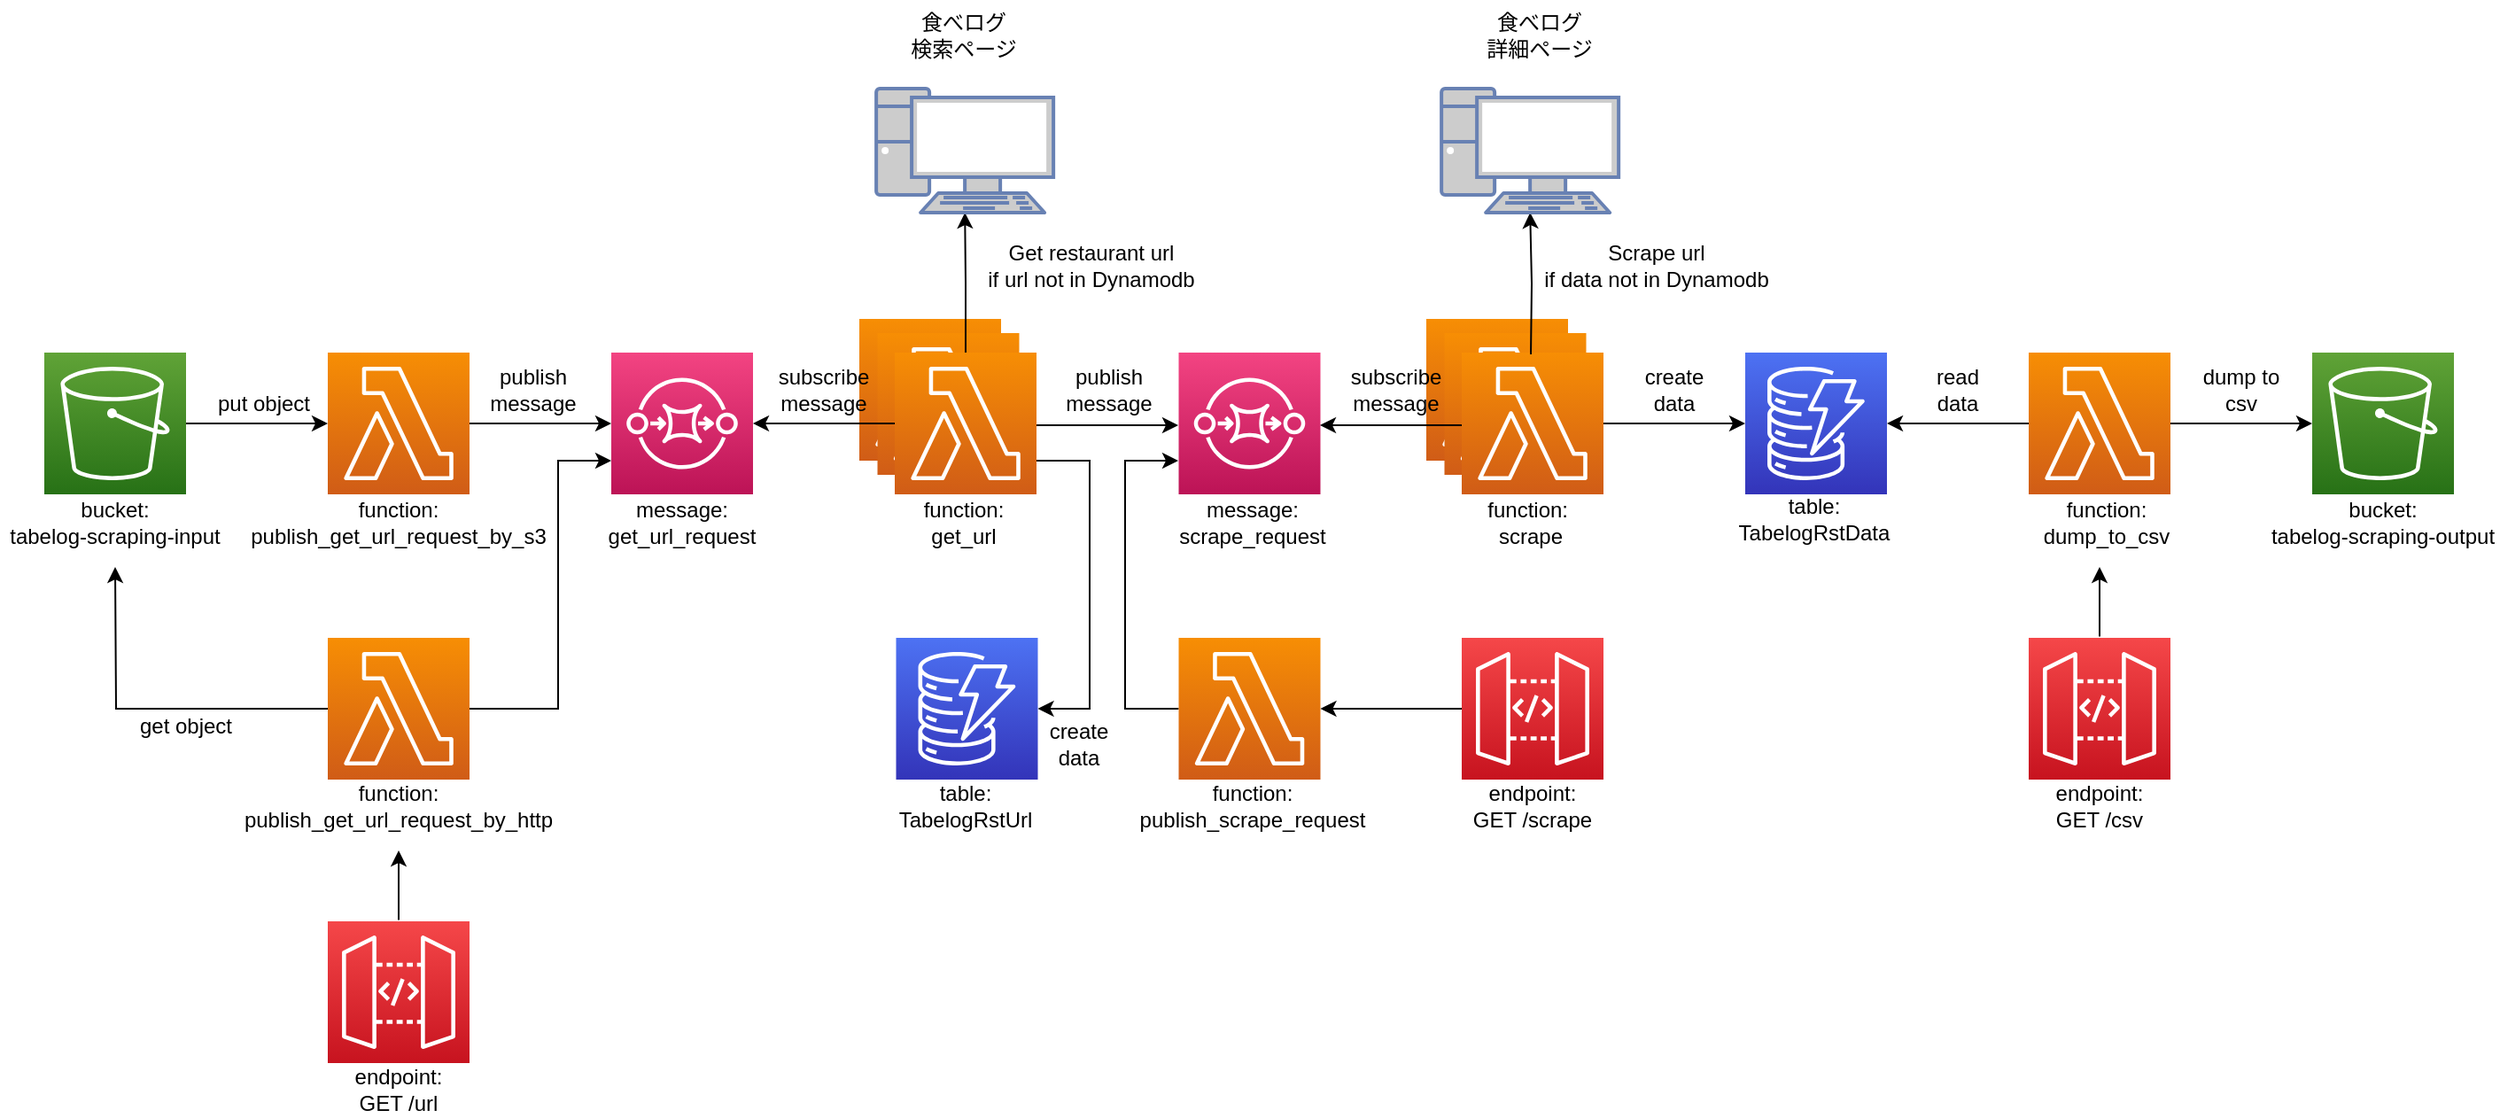 <mxfile version="14.1.8" type="device"><diagram id="gE0Pvq6CPfW7kwYf1Fh8" name="ページ1"><mxGraphModel dx="1080" dy="668" grid="1" gridSize="10" guides="1" tooltips="1" connect="1" arrows="1" fold="1" page="1" pageScale="1" pageWidth="827" pageHeight="1169" math="0" shadow="0"><root><mxCell id="0"/><mxCell id="1" parent="0"/><mxCell id="PeXJZuqW35B4LDWu3843-22" value="" style="outlineConnect=0;fontColor=#232F3E;gradientColor=#F78E04;gradientDirection=north;fillColor=#D05C17;strokeColor=#ffffff;dashed=0;verticalLabelPosition=bottom;verticalAlign=top;align=center;html=1;fontSize=12;fontStyle=0;aspect=fixed;shape=mxgraph.aws4.resourceIcon;resIcon=mxgraph.aws4.lambda;" parent="1" vertex="1"><mxGeometry x="500" y="300" width="80" height="80" as="geometry"/></mxCell><mxCell id="PeXJZuqW35B4LDWu3843-21" value="" style="outlineConnect=0;fontColor=#232F3E;gradientColor=#F78E04;gradientDirection=north;fillColor=#D05C17;strokeColor=#ffffff;dashed=0;verticalLabelPosition=bottom;verticalAlign=top;align=center;html=1;fontSize=12;fontStyle=0;aspect=fixed;shape=mxgraph.aws4.resourceIcon;resIcon=mxgraph.aws4.lambda;" parent="1" vertex="1"><mxGeometry x="510.25" y="308" width="80" height="80" as="geometry"/></mxCell><mxCell id="PeXJZuqW35B4LDWu3843-13" value="" style="edgeStyle=orthogonalEdgeStyle;rounded=0;orthogonalLoop=1;jettySize=auto;html=1;" parent="1" source="PeXJZuqW35B4LDWu3843-1" target="PeXJZuqW35B4LDWu3843-3" edge="1"><mxGeometry relative="1" as="geometry"/></mxCell><mxCell id="PeXJZuqW35B4LDWu3843-1" value="" style="outlineConnect=0;fontColor=#232F3E;gradientColor=#F78E04;gradientDirection=north;fillColor=#D05C17;strokeColor=#ffffff;dashed=0;verticalLabelPosition=bottom;verticalAlign=top;align=center;html=1;fontSize=12;fontStyle=0;aspect=fixed;shape=mxgraph.aws4.resourceIcon;resIcon=mxgraph.aws4.lambda;" parent="1" vertex="1"><mxGeometry x="200" y="319" width="80" height="80" as="geometry"/></mxCell><mxCell id="Vk_Vjpfj3w23uDaVhfLg-26" style="edgeStyle=orthogonalEdgeStyle;rounded=0;orthogonalLoop=1;jettySize=auto;html=1;" parent="1" source="PeXJZuqW35B4LDWu3843-15" target="PeXJZuqW35B4LDWu3843-2" edge="1"><mxGeometry relative="1" as="geometry"><mxPoint x="630" y="500" as="targetPoint"/><mxPoint x="610" y="380" as="sourcePoint"/><Array as="points"><mxPoint x="630" y="380"/><mxPoint x="630" y="520"/></Array></mxGeometry></mxCell><mxCell id="PeXJZuqW35B4LDWu3843-2" value="" style="outlineConnect=0;fontColor=#232F3E;gradientColor=#4D72F3;gradientDirection=north;fillColor=#3334B9;strokeColor=#ffffff;dashed=0;verticalLabelPosition=bottom;verticalAlign=top;align=center;html=1;fontSize=12;fontStyle=0;aspect=fixed;shape=mxgraph.aws4.resourceIcon;resIcon=mxgraph.aws4.dynamodb;" parent="1" vertex="1"><mxGeometry x="520.75" y="480" width="80" height="80" as="geometry"/></mxCell><mxCell id="PeXJZuqW35B4LDWu3843-18" value="" style="edgeStyle=orthogonalEdgeStyle;rounded=0;orthogonalLoop=1;jettySize=auto;html=1;endArrow=none;endFill=0;startArrow=classic;startFill=1;" parent="1" source="PeXJZuqW35B4LDWu3843-3" target="PeXJZuqW35B4LDWu3843-15" edge="1"><mxGeometry relative="1" as="geometry"/></mxCell><mxCell id="PeXJZuqW35B4LDWu3843-3" value="" style="outlineConnect=0;fontColor=#232F3E;gradientColor=#F34482;gradientDirection=north;fillColor=#BC1356;strokeColor=#ffffff;dashed=0;verticalLabelPosition=bottom;verticalAlign=top;align=center;html=1;fontSize=12;fontStyle=0;aspect=fixed;shape=mxgraph.aws4.resourceIcon;resIcon=mxgraph.aws4.sqs;" parent="1" vertex="1"><mxGeometry x="360" y="319" width="80" height="80" as="geometry"/></mxCell><mxCell id="PeXJZuqW35B4LDWu3843-5" value="" style="edgeStyle=orthogonalEdgeStyle;rounded=0;orthogonalLoop=1;jettySize=auto;html=1;" parent="1" source="PeXJZuqW35B4LDWu3843-4" target="PeXJZuqW35B4LDWu3843-1" edge="1"><mxGeometry relative="1" as="geometry"/></mxCell><mxCell id="PeXJZuqW35B4LDWu3843-4" value="" style="outlineConnect=0;fontColor=#232F3E;gradientColor=#60A337;gradientDirection=north;fillColor=#277116;strokeColor=#ffffff;dashed=0;verticalLabelPosition=bottom;verticalAlign=top;align=center;html=1;fontSize=12;fontStyle=0;aspect=fixed;shape=mxgraph.aws4.resourceIcon;resIcon=mxgraph.aws4.s3;" parent="1" vertex="1"><mxGeometry x="40" y="319" width="80" height="80" as="geometry"/></mxCell><mxCell id="PeXJZuqW35B4LDWu3843-6" value="put object" style="text;html=1;strokeColor=none;fillColor=none;align=center;verticalAlign=middle;whiteSpace=wrap;rounded=0;" parent="1" vertex="1"><mxGeometry x="134.25" y="338" width="60" height="20" as="geometry"/></mxCell><mxCell id="PeXJZuqW35B4LDWu3843-9" value="bucket: &lt;br&gt;tabelog-scraping-input" style="text;html=1;strokeColor=none;fillColor=none;align=center;verticalAlign=middle;whiteSpace=wrap;rounded=0;" parent="1" vertex="1"><mxGeometry x="15" y="400" width="130" height="30" as="geometry"/></mxCell><mxCell id="PeXJZuqW35B4LDWu3843-12" value="function: &lt;br&gt;publish_get_url_request_by_s3" style="text;html=1;strokeColor=none;fillColor=none;align=center;verticalAlign=middle;whiteSpace=wrap;rounded=0;" parent="1" vertex="1"><mxGeometry x="194.25" y="400" width="91.5" height="30" as="geometry"/></mxCell><mxCell id="PeXJZuqW35B4LDWu3843-14" value="publish&lt;br&gt;message" style="text;html=1;strokeColor=none;fillColor=none;align=center;verticalAlign=middle;whiteSpace=wrap;rounded=0;" parent="1" vertex="1"><mxGeometry x="285.75" y="330" width="60" height="20" as="geometry"/></mxCell><mxCell id="Vk_Vjpfj3w23uDaVhfLg-6" value="" style="edgeStyle=orthogonalEdgeStyle;rounded=0;orthogonalLoop=1;jettySize=auto;html=1;" parent="1" source="PeXJZuqW35B4LDWu3843-15" target="Vk_Vjpfj3w23uDaVhfLg-1" edge="1"><mxGeometry relative="1" as="geometry"/></mxCell><mxCell id="PeXJZuqW35B4LDWu3843-15" value="" style="outlineConnect=0;fontColor=#232F3E;gradientColor=#F78E04;gradientDirection=north;fillColor=#D05C17;strokeColor=#ffffff;dashed=0;verticalLabelPosition=bottom;verticalAlign=top;align=center;html=1;fontSize=12;fontStyle=0;aspect=fixed;shape=mxgraph.aws4.resourceIcon;resIcon=mxgraph.aws4.lambda;" parent="1" vertex="1"><mxGeometry x="520" y="319" width="80" height="80" as="geometry"/></mxCell><mxCell id="PeXJZuqW35B4LDWu3843-16" value="message:&lt;br&gt;get_url_request" style="text;html=1;strokeColor=none;fillColor=none;align=center;verticalAlign=middle;whiteSpace=wrap;rounded=0;" parent="1" vertex="1"><mxGeometry x="354.25" y="400" width="91.5" height="30" as="geometry"/></mxCell><mxCell id="PeXJZuqW35B4LDWu3843-19" value="subscribe message" style="text;html=1;strokeColor=none;fillColor=none;align=center;verticalAlign=middle;whiteSpace=wrap;rounded=0;" parent="1" vertex="1"><mxGeometry x="450.25" y="330" width="60" height="20" as="geometry"/></mxCell><mxCell id="PeXJZuqW35B4LDWu3843-17" value="function: &lt;br&gt;get_url" style="text;html=1;strokeColor=none;fillColor=none;align=center;verticalAlign=middle;whiteSpace=wrap;rounded=0;" parent="1" vertex="1"><mxGeometry x="513.25" y="400" width="91.5" height="30" as="geometry"/></mxCell><mxCell id="PeXJZuqW35B4LDWu3843-23" value="" style="edgeStyle=orthogonalEdgeStyle;rounded=0;orthogonalLoop=1;jettySize=auto;html=1;" parent="1" edge="1"><mxGeometry relative="1" as="geometry"><mxPoint x="600" y="360" as="sourcePoint"/><mxPoint x="680" y="360" as="targetPoint"/></mxGeometry></mxCell><mxCell id="PeXJZuqW35B4LDWu3843-24" value="create&lt;br&gt;data" style="text;html=1;strokeColor=none;fillColor=none;align=center;verticalAlign=middle;whiteSpace=wrap;rounded=0;" parent="1" vertex="1"><mxGeometry x="594" y="530" width="60" height="20" as="geometry"/></mxCell><mxCell id="PeXJZuqW35B4LDWu3843-25" value="" style="outlineConnect=0;fontColor=#232F3E;gradientColor=#F78E04;gradientDirection=north;fillColor=#D05C17;strokeColor=#ffffff;dashed=0;verticalLabelPosition=bottom;verticalAlign=top;align=center;html=1;fontSize=12;fontStyle=0;aspect=fixed;shape=mxgraph.aws4.resourceIcon;resIcon=mxgraph.aws4.lambda;" parent="1" vertex="1"><mxGeometry x="820" y="300" width="80" height="80" as="geometry"/></mxCell><mxCell id="PeXJZuqW35B4LDWu3843-26" value="" style="outlineConnect=0;fontColor=#232F3E;gradientColor=#F78E04;gradientDirection=north;fillColor=#D05C17;strokeColor=#ffffff;dashed=0;verticalLabelPosition=bottom;verticalAlign=top;align=center;html=1;fontSize=12;fontStyle=0;aspect=fixed;shape=mxgraph.aws4.resourceIcon;resIcon=mxgraph.aws4.lambda;" parent="1" vertex="1"><mxGeometry x="830.25" y="308" width="80" height="80" as="geometry"/></mxCell><mxCell id="PeXJZuqW35B4LDWu3843-27" value="" style="outlineConnect=0;fontColor=#232F3E;gradientColor=#F78E04;gradientDirection=north;fillColor=#D05C17;strokeColor=#ffffff;dashed=0;verticalLabelPosition=bottom;verticalAlign=top;align=center;html=1;fontSize=12;fontStyle=0;aspect=fixed;shape=mxgraph.aws4.resourceIcon;resIcon=mxgraph.aws4.lambda;" parent="1" vertex="1"><mxGeometry x="840" y="319" width="80" height="80" as="geometry"/></mxCell><mxCell id="PeXJZuqW35B4LDWu3843-28" value="function:&amp;nbsp;&lt;br&gt;scrape" style="text;html=1;strokeColor=none;fillColor=none;align=center;verticalAlign=middle;whiteSpace=wrap;rounded=0;" parent="1" vertex="1"><mxGeometry x="833.25" y="400" width="91.5" height="30" as="geometry"/></mxCell><mxCell id="PeXJZuqW35B4LDWu3843-29" value="table: &lt;br&gt;TabelogRstUrl" style="text;html=1;strokeColor=none;fillColor=none;align=center;verticalAlign=middle;whiteSpace=wrap;rounded=0;" parent="1" vertex="1"><mxGeometry x="494.99" y="560" width="130" height="30" as="geometry"/></mxCell><mxCell id="PeXJZuqW35B4LDWu3843-32" value="" style="outlineConnect=0;fontColor=#232F3E;gradientColor=#4D72F3;gradientDirection=north;fillColor=#3334B9;strokeColor=#ffffff;dashed=0;verticalLabelPosition=bottom;verticalAlign=top;align=center;html=1;fontSize=12;fontStyle=0;aspect=fixed;shape=mxgraph.aws4.resourceIcon;resIcon=mxgraph.aws4.dynamodb;" parent="1" vertex="1"><mxGeometry x="1000" y="319" width="80" height="80" as="geometry"/></mxCell><mxCell id="PeXJZuqW35B4LDWu3843-33" value="" style="edgeStyle=orthogonalEdgeStyle;rounded=0;orthogonalLoop=1;jettySize=auto;html=1;" parent="1" edge="1"><mxGeometry relative="1" as="geometry"><mxPoint x="920" y="359" as="sourcePoint"/><mxPoint x="1000" y="359" as="targetPoint"/></mxGeometry></mxCell><mxCell id="PeXJZuqW35B4LDWu3843-34" value="create&lt;br&gt;data" style="text;html=1;strokeColor=none;fillColor=none;align=center;verticalAlign=middle;whiteSpace=wrap;rounded=0;" parent="1" vertex="1"><mxGeometry x="929.76" y="330" width="60" height="20" as="geometry"/></mxCell><mxCell id="PeXJZuqW35B4LDWu3843-35" value="table: &lt;br&gt;TabelogRstData" style="text;html=1;strokeColor=none;fillColor=none;align=center;verticalAlign=middle;whiteSpace=wrap;rounded=0;" parent="1" vertex="1"><mxGeometry x="974" y="398" width="130" height="30" as="geometry"/></mxCell><mxCell id="Vk_Vjpfj3w23uDaVhfLg-1" value="" style="fontColor=#0066CC;verticalAlign=top;verticalLabelPosition=bottom;labelPosition=center;align=center;html=1;outlineConnect=0;fillColor=#CCCCCC;strokeColor=#6881B3;gradientColor=none;gradientDirection=north;strokeWidth=2;shape=mxgraph.networks.pc;" parent="1" vertex="1"><mxGeometry x="509.56" y="170" width="100" height="70" as="geometry"/></mxCell><mxCell id="Vk_Vjpfj3w23uDaVhfLg-4" value="食べログ&lt;br&gt;検索ページ" style="text;html=1;strokeColor=none;fillColor=none;align=center;verticalAlign=middle;whiteSpace=wrap;rounded=0;" parent="1" vertex="1"><mxGeometry x="503.68" y="120" width="110.25" height="40" as="geometry"/></mxCell><mxCell id="Vk_Vjpfj3w23uDaVhfLg-7" value="" style="edgeStyle=orthogonalEdgeStyle;rounded=0;orthogonalLoop=1;jettySize=auto;html=1;" parent="1" target="Vk_Vjpfj3w23uDaVhfLg-8" edge="1"><mxGeometry relative="1" as="geometry"><mxPoint x="879.01" y="320" as="sourcePoint"/></mxGeometry></mxCell><mxCell id="Vk_Vjpfj3w23uDaVhfLg-8" value="" style="fontColor=#0066CC;verticalAlign=top;verticalLabelPosition=bottom;labelPosition=center;align=center;html=1;outlineConnect=0;fillColor=#CCCCCC;strokeColor=#6881B3;gradientColor=none;gradientDirection=north;strokeWidth=2;shape=mxgraph.networks.pc;" parent="1" vertex="1"><mxGeometry x="828.57" y="170" width="100" height="70" as="geometry"/></mxCell><mxCell id="Vk_Vjpfj3w23uDaVhfLg-10" value="食べログ&lt;br&gt;詳細ページ" style="text;html=1;strokeColor=none;fillColor=none;align=center;verticalAlign=middle;whiteSpace=wrap;rounded=0;" parent="1" vertex="1"><mxGeometry x="828.57" y="120" width="110.25" height="40" as="geometry"/></mxCell><mxCell id="Vk_Vjpfj3w23uDaVhfLg-11" value="Get restaurant url &lt;br&gt;if url not in Dynamodb" style="text;html=1;strokeColor=none;fillColor=none;align=center;verticalAlign=middle;whiteSpace=wrap;rounded=0;" parent="1" vertex="1"><mxGeometry x="560.5" y="250" width="139.5" height="40" as="geometry"/></mxCell><mxCell id="Vk_Vjpfj3w23uDaVhfLg-12" value="" style="outlineConnect=0;fontColor=#232F3E;gradientColor=#F34482;gradientDirection=north;fillColor=#BC1356;strokeColor=#ffffff;dashed=0;verticalLabelPosition=bottom;verticalAlign=top;align=center;html=1;fontSize=12;fontStyle=0;aspect=fixed;shape=mxgraph.aws4.resourceIcon;resIcon=mxgraph.aws4.sqs;" parent="1" vertex="1"><mxGeometry x="680.25" y="319" width="80" height="80" as="geometry"/></mxCell><mxCell id="Vk_Vjpfj3w23uDaVhfLg-16" style="edgeStyle=orthogonalEdgeStyle;rounded=0;orthogonalLoop=1;jettySize=auto;html=1;" parent="1" source="Vk_Vjpfj3w23uDaVhfLg-13" target="PeXJZuqW35B4LDWu3843-3" edge="1"><mxGeometry relative="1" as="geometry"><mxPoint x="320" y="360" as="targetPoint"/><Array as="points"><mxPoint x="330" y="520"/><mxPoint x="330" y="380"/></Array></mxGeometry></mxCell><mxCell id="fqaMD3_K9lZtfj_A1Hj_-5" style="edgeStyle=orthogonalEdgeStyle;rounded=0;orthogonalLoop=1;jettySize=auto;html=1;startArrow=none;startFill=0;endArrow=classic;endFill=1;" edge="1" parent="1" source="Vk_Vjpfj3w23uDaVhfLg-13"><mxGeometry relative="1" as="geometry"><mxPoint x="80" y="440" as="targetPoint"/></mxGeometry></mxCell><mxCell id="Vk_Vjpfj3w23uDaVhfLg-13" value="" style="outlineConnect=0;fontColor=#232F3E;gradientColor=#F78E04;gradientDirection=north;fillColor=#D05C17;strokeColor=#ffffff;dashed=0;verticalLabelPosition=bottom;verticalAlign=top;align=center;html=1;fontSize=12;fontStyle=0;aspect=fixed;shape=mxgraph.aws4.resourceIcon;resIcon=mxgraph.aws4.lambda;" parent="1" vertex="1"><mxGeometry x="200" y="480" width="80" height="80" as="geometry"/></mxCell><mxCell id="Vk_Vjpfj3w23uDaVhfLg-14" value="function: &lt;br&gt;publish_get_url_request_by_http" style="text;html=1;strokeColor=none;fillColor=none;align=center;verticalAlign=middle;whiteSpace=wrap;rounded=0;" parent="1" vertex="1"><mxGeometry x="194.25" y="560" width="91.5" height="30" as="geometry"/></mxCell><mxCell id="Vk_Vjpfj3w23uDaVhfLg-30" value="" style="edgeStyle=orthogonalEdgeStyle;rounded=0;orthogonalLoop=1;jettySize=auto;html=1;" parent="1" source="Vk_Vjpfj3w23uDaVhfLg-17" edge="1"><mxGeometry relative="1" as="geometry"><mxPoint x="680" y="380" as="targetPoint"/><Array as="points"><mxPoint x="650" y="520"/><mxPoint x="650" y="380"/></Array></mxGeometry></mxCell><mxCell id="Vk_Vjpfj3w23uDaVhfLg-17" value="" style="outlineConnect=0;fontColor=#232F3E;gradientColor=#F78E04;gradientDirection=north;fillColor=#D05C17;strokeColor=#ffffff;dashed=0;verticalLabelPosition=bottom;verticalAlign=top;align=center;html=1;fontSize=12;fontStyle=0;aspect=fixed;shape=mxgraph.aws4.resourceIcon;resIcon=mxgraph.aws4.lambda;" parent="1" vertex="1"><mxGeometry x="680.25" y="480" width="80" height="80" as="geometry"/></mxCell><mxCell id="Vk_Vjpfj3w23uDaVhfLg-18" value="function: &lt;br&gt;publish_scrape_request" style="text;html=1;strokeColor=none;fillColor=none;align=center;verticalAlign=middle;whiteSpace=wrap;rounded=0;" parent="1" vertex="1"><mxGeometry x="675.5" y="560" width="91.5" height="30" as="geometry"/></mxCell><mxCell id="Vk_Vjpfj3w23uDaVhfLg-21" value="message:&lt;br&gt;scrape_request" style="text;html=1;strokeColor=none;fillColor=none;align=center;verticalAlign=middle;whiteSpace=wrap;rounded=0;" parent="1" vertex="1"><mxGeometry x="675.5" y="400" width="91.5" height="30" as="geometry"/></mxCell><mxCell id="Vk_Vjpfj3w23uDaVhfLg-22" value="" style="edgeStyle=orthogonalEdgeStyle;rounded=0;orthogonalLoop=1;jettySize=auto;html=1;endArrow=none;endFill=0;startArrow=classic;startFill=1;" parent="1" edge="1"><mxGeometry relative="1" as="geometry"><mxPoint x="760" y="360" as="sourcePoint"/><mxPoint x="840" y="360" as="targetPoint"/></mxGeometry></mxCell><mxCell id="Vk_Vjpfj3w23uDaVhfLg-23" value="subscribe message" style="text;html=1;strokeColor=none;fillColor=none;align=center;verticalAlign=middle;whiteSpace=wrap;rounded=0;" parent="1" vertex="1"><mxGeometry x="773.25" y="330" width="60" height="20" as="geometry"/></mxCell><mxCell id="Vk_Vjpfj3w23uDaVhfLg-27" value="publish&lt;br&gt;message" style="text;html=1;strokeColor=none;fillColor=none;align=center;verticalAlign=middle;whiteSpace=wrap;rounded=0;" parent="1" vertex="1"><mxGeometry x="610.75" y="330" width="60" height="20" as="geometry"/></mxCell><mxCell id="Vk_Vjpfj3w23uDaVhfLg-31" value="" style="outlineConnect=0;fontColor=#232F3E;gradientColor=#60A337;gradientDirection=north;fillColor=#277116;strokeColor=#ffffff;dashed=0;verticalLabelPosition=bottom;verticalAlign=top;align=center;html=1;fontSize=12;fontStyle=0;aspect=fixed;shape=mxgraph.aws4.resourceIcon;resIcon=mxgraph.aws4.s3;" parent="1" vertex="1"><mxGeometry x="1320" y="319" width="80" height="80" as="geometry"/></mxCell><mxCell id="Vk_Vjpfj3w23uDaVhfLg-32" value="bucket: &lt;br&gt;tabelog-scraping-output" style="text;html=1;strokeColor=none;fillColor=none;align=center;verticalAlign=middle;whiteSpace=wrap;rounded=0;" parent="1" vertex="1"><mxGeometry x="1295" y="400" width="130" height="30" as="geometry"/></mxCell><mxCell id="Vk_Vjpfj3w23uDaVhfLg-33" value="" style="edgeStyle=orthogonalEdgeStyle;rounded=0;orthogonalLoop=1;jettySize=auto;html=1;endArrow=none;endFill=0;startArrow=classic;startFill=1;" parent="1" edge="1"><mxGeometry relative="1" as="geometry"><mxPoint x="1080" y="359" as="sourcePoint"/><mxPoint x="1160" y="359" as="targetPoint"/></mxGeometry></mxCell><mxCell id="Vk_Vjpfj3w23uDaVhfLg-34" value="read&lt;br&gt;data" style="text;html=1;strokeColor=none;fillColor=none;align=center;verticalAlign=middle;whiteSpace=wrap;rounded=0;" parent="1" vertex="1"><mxGeometry x="1089.76" y="330" width="60" height="20" as="geometry"/></mxCell><mxCell id="Vk_Vjpfj3w23uDaVhfLg-35" value="" style="outlineConnect=0;fontColor=#232F3E;gradientColor=#F78E04;gradientDirection=north;fillColor=#D05C17;strokeColor=#ffffff;dashed=0;verticalLabelPosition=bottom;verticalAlign=top;align=center;html=1;fontSize=12;fontStyle=0;aspect=fixed;shape=mxgraph.aws4.resourceIcon;resIcon=mxgraph.aws4.lambda;" parent="1" vertex="1"><mxGeometry x="1160" y="319" width="80" height="80" as="geometry"/></mxCell><mxCell id="Vk_Vjpfj3w23uDaVhfLg-36" value="" style="edgeStyle=orthogonalEdgeStyle;rounded=0;orthogonalLoop=1;jettySize=auto;html=1;" parent="1" edge="1"><mxGeometry relative="1" as="geometry"><mxPoint x="1240" y="359" as="sourcePoint"/><mxPoint x="1320" y="359" as="targetPoint"/></mxGeometry></mxCell><mxCell id="Vk_Vjpfj3w23uDaVhfLg-37" value="dump to&lt;br&gt;csv" style="text;html=1;strokeColor=none;fillColor=none;align=center;verticalAlign=middle;whiteSpace=wrap;rounded=0;" parent="1" vertex="1"><mxGeometry x="1249.76" y="330" width="60" height="20" as="geometry"/></mxCell><mxCell id="Vk_Vjpfj3w23uDaVhfLg-38" value="function: &lt;br&gt;dump_to_csv" style="text;html=1;strokeColor=none;fillColor=none;align=center;verticalAlign=middle;whiteSpace=wrap;rounded=0;" parent="1" vertex="1"><mxGeometry x="1158.26" y="400" width="91.5" height="30" as="geometry"/></mxCell><mxCell id="Vk_Vjpfj3w23uDaVhfLg-39" value="Scrape url &lt;br&gt;if data not in Dynamodb" style="text;html=1;strokeColor=none;fillColor=none;align=center;verticalAlign=middle;whiteSpace=wrap;rounded=0;" parent="1" vertex="1"><mxGeometry x="879.51" y="250" width="140.49" height="40" as="geometry"/></mxCell><mxCell id="fqaMD3_K9lZtfj_A1Hj_-6" value="get object" style="text;html=1;strokeColor=none;fillColor=none;align=center;verticalAlign=middle;whiteSpace=wrap;rounded=0;" vertex="1" parent="1"><mxGeometry x="90" y="520" width="60" height="20" as="geometry"/></mxCell><mxCell id="fqaMD3_K9lZtfj_A1Hj_-11" value="" style="outlineConnect=0;fontColor=#232F3E;gradientColor=#F54749;gradientDirection=north;fillColor=#C7131F;strokeColor=#ffffff;dashed=0;verticalLabelPosition=bottom;verticalAlign=top;align=center;html=1;fontSize=12;fontStyle=0;aspect=fixed;shape=mxgraph.aws4.resourceIcon;resIcon=mxgraph.aws4.api_gateway;" vertex="1" parent="1"><mxGeometry x="1160" y="480" width="80" height="80" as="geometry"/></mxCell><mxCell id="fqaMD3_K9lZtfj_A1Hj_-12" value="endpoint: &lt;br&gt;GET /csv" style="text;html=1;strokeColor=none;fillColor=none;align=center;verticalAlign=middle;whiteSpace=wrap;rounded=0;" vertex="1" parent="1"><mxGeometry x="1154.25" y="560" width="91.5" height="30" as="geometry"/></mxCell><mxCell id="fqaMD3_K9lZtfj_A1Hj_-13" value="" style="edgeStyle=orthogonalEdgeStyle;rounded=0;orthogonalLoop=1;jettySize=auto;html=1;endArrow=none;endFill=0;startArrow=classic;startFill=1;" edge="1" parent="1"><mxGeometry relative="1" as="geometry"><mxPoint x="1200" y="440" as="sourcePoint"/><mxPoint x="1200" y="479.31" as="targetPoint"/></mxGeometry></mxCell><mxCell id="fqaMD3_K9lZtfj_A1Hj_-18" value="" style="edgeStyle=orthogonalEdgeStyle;rounded=0;orthogonalLoop=1;jettySize=auto;html=1;startArrow=none;startFill=0;endArrow=classic;endFill=1;" edge="1" parent="1" source="fqaMD3_K9lZtfj_A1Hj_-15" target="Vk_Vjpfj3w23uDaVhfLg-17"><mxGeometry relative="1" as="geometry"/></mxCell><mxCell id="fqaMD3_K9lZtfj_A1Hj_-15" value="" style="outlineConnect=0;fontColor=#232F3E;gradientColor=#F54749;gradientDirection=north;fillColor=#C7131F;strokeColor=#ffffff;dashed=0;verticalLabelPosition=bottom;verticalAlign=top;align=center;html=1;fontSize=12;fontStyle=0;aspect=fixed;shape=mxgraph.aws4.resourceIcon;resIcon=mxgraph.aws4.api_gateway;" vertex="1" parent="1"><mxGeometry x="840" y="480" width="80" height="80" as="geometry"/></mxCell><mxCell id="fqaMD3_K9lZtfj_A1Hj_-16" value="endpoint: &lt;br&gt;GET /scrape" style="text;html=1;strokeColor=none;fillColor=none;align=center;verticalAlign=middle;whiteSpace=wrap;rounded=0;" vertex="1" parent="1"><mxGeometry x="834.25" y="560" width="91.5" height="30" as="geometry"/></mxCell><mxCell id="fqaMD3_K9lZtfj_A1Hj_-19" value="" style="outlineConnect=0;fontColor=#232F3E;gradientColor=#F54749;gradientDirection=north;fillColor=#C7131F;strokeColor=#ffffff;dashed=0;verticalLabelPosition=bottom;verticalAlign=top;align=center;html=1;fontSize=12;fontStyle=0;aspect=fixed;shape=mxgraph.aws4.resourceIcon;resIcon=mxgraph.aws4.api_gateway;" vertex="1" parent="1"><mxGeometry x="200" y="640" width="80" height="80" as="geometry"/></mxCell><mxCell id="fqaMD3_K9lZtfj_A1Hj_-20" value="endpoint: &lt;br&gt;GET /url" style="text;html=1;strokeColor=none;fillColor=none;align=center;verticalAlign=middle;whiteSpace=wrap;rounded=0;" vertex="1" parent="1"><mxGeometry x="194.25" y="720" width="91.5" height="30" as="geometry"/></mxCell><mxCell id="fqaMD3_K9lZtfj_A1Hj_-21" value="" style="edgeStyle=orthogonalEdgeStyle;rounded=0;orthogonalLoop=1;jettySize=auto;html=1;endArrow=none;endFill=0;startArrow=classic;startFill=1;" edge="1" parent="1"><mxGeometry relative="1" as="geometry"><mxPoint x="240" y="600" as="sourcePoint"/><mxPoint x="240" y="639.31" as="targetPoint"/></mxGeometry></mxCell></root></mxGraphModel></diagram></mxfile>